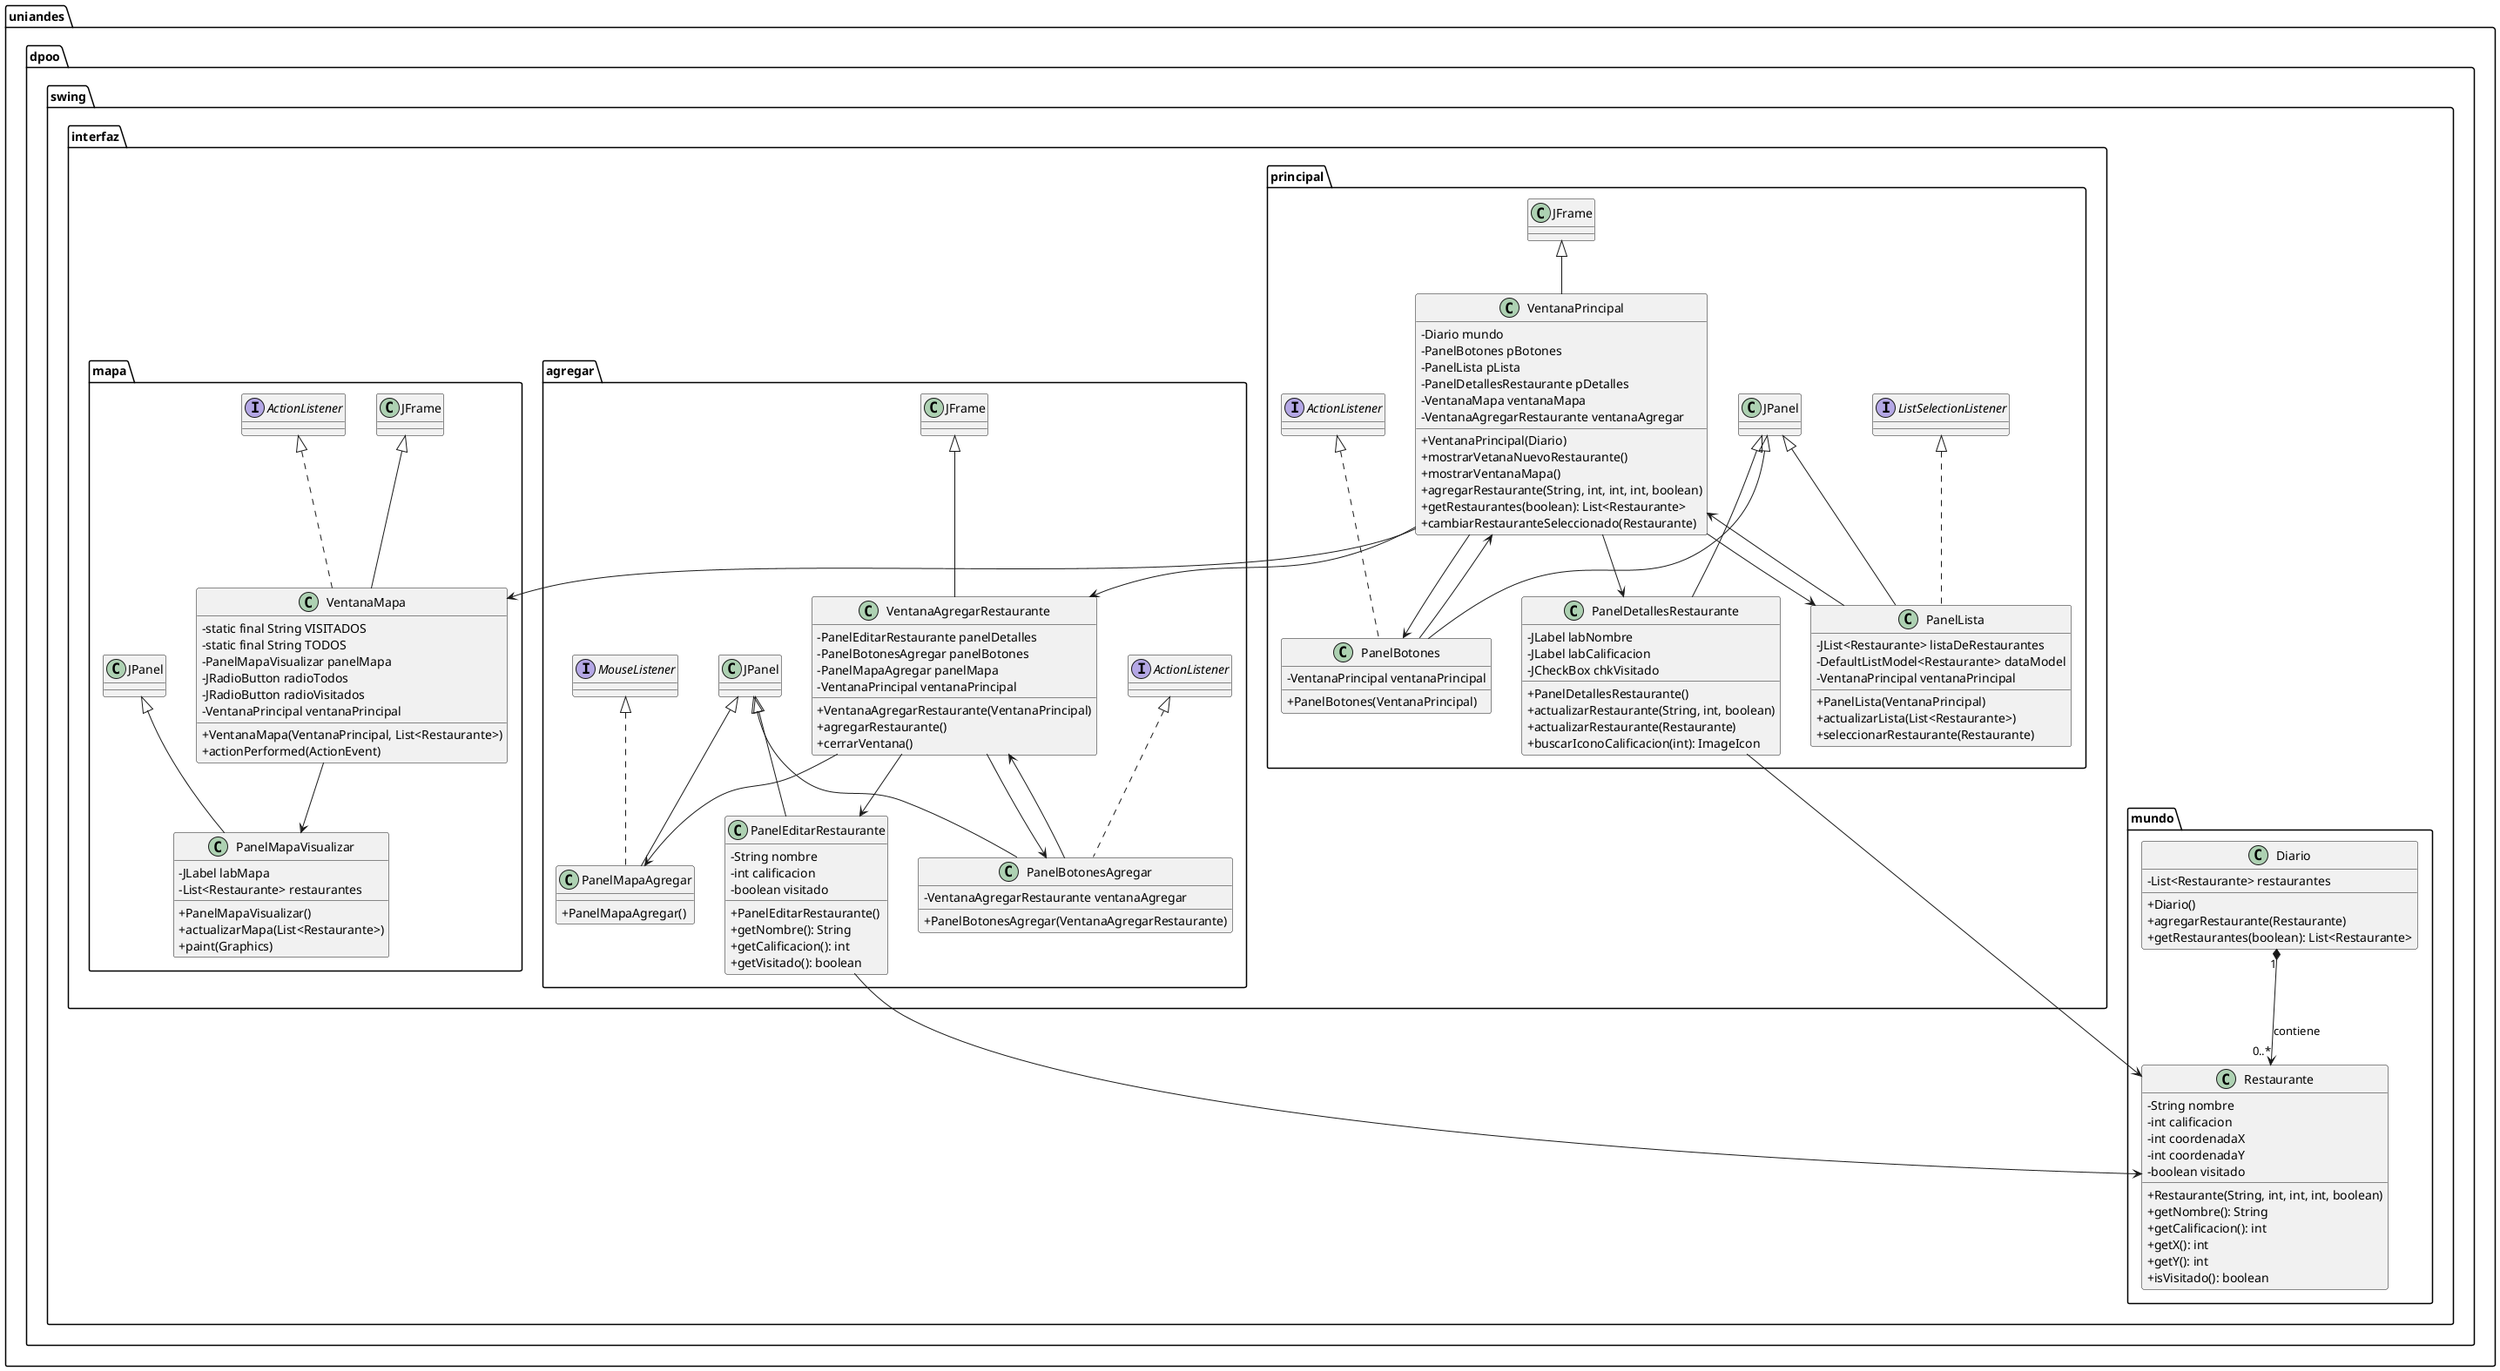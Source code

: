 @startuml
skinparam classAttributeIconSize 0

package "uniandes.dpoo.swing.mundo" {
    class Restaurante {
        - String nombre
        - int calificacion
        - int coordenadaX
        - int coordenadaY
        - boolean visitado

        + Restaurante(String, int, int, int, boolean)
        + getNombre(): String
        + getCalificacion(): int
        + getX(): int
        + getY(): int
        + isVisitado(): boolean
    }

    class Diario {
        - List<Restaurante> restaurantes

        + Diario()
        + agregarRestaurante(Restaurante)
        + getRestaurantes(boolean): List<Restaurante>
    }
}

package "uniandes.dpoo.swing.interfaz.principal" {
    class VentanaPrincipal extends JFrame {
        - Diario mundo
        - PanelBotones pBotones
        - PanelLista pLista
        - PanelDetallesRestaurante pDetalles
        - VentanaMapa ventanaMapa
        - VentanaAgregarRestaurante ventanaAgregar

        + VentanaPrincipal(Diario)
        + mostrarVetanaNuevoRestaurante()
        + mostrarVentanaMapa()
        + agregarRestaurante(String, int, int, int, boolean)
        + getRestaurantes(boolean): List<Restaurante>
        + cambiarRestauranteSeleccionado(Restaurante)
    }

    class PanelBotones extends JPanel implements ActionListener{
        - VentanaPrincipal ventanaPrincipal
        + PanelBotones(VentanaPrincipal)
    }

    class PanelLista extends JPanel implements ListSelectionListener{
        - JList<Restaurante> listaDeRestaurantes
        - DefaultListModel<Restaurante> dataModel
        - VentanaPrincipal ventanaPrincipal

        + PanelLista(VentanaPrincipal)
        + actualizarLista(List<Restaurante>)
        + seleccionarRestaurante(Restaurante)
    }

    class PanelDetallesRestaurante extends JPanel{
        - JLabel labNombre
        - JLabel labCalificacion
        - JCheckBox chkVisitado

        + PanelDetallesRestaurante()
        + actualizarRestaurante(String, int, boolean)
        + actualizarRestaurante(Restaurante)
        + buscarIconoCalificacion(int): ImageIcon
    }
}

package "uniandes.dpoo.swing.interfaz.agregar" {
    class VentanaAgregarRestaurante extends JFrame{
        - PanelEditarRestaurante panelDetalles
        - PanelBotonesAgregar panelBotones
        - PanelMapaAgregar panelMapa
        - VentanaPrincipal ventanaPrincipal

        + VentanaAgregarRestaurante(VentanaPrincipal)
        + agregarRestaurante()
        + cerrarVentana()
    }

    class PanelEditarRestaurante extends JPanel{
        - String nombre
        - int calificacion
        - boolean visitado

        + PanelEditarRestaurante()
        + getNombre(): String
        + getCalificacion(): int
        + getVisitado(): boolean
    }

    class PanelBotonesAgregar extends JPanel implements ActionListener{
        - VentanaAgregarRestaurante ventanaAgregar
        + PanelBotonesAgregar(VentanaAgregarRestaurante)
    }

    class PanelMapaAgregar extends JPanel implements MouseListener{
        + PanelMapaAgregar()
    }
}

package "uniandes.dpoo.swing.interfaz.mapa" {
    class VentanaMapa extends JFrame implements ActionListener{
        - static final String VISITADOS
        - static final String TODOS
        - PanelMapaVisualizar panelMapa
        - JRadioButton radioTodos
        - JRadioButton radioVisitados
        - VentanaPrincipal ventanaPrincipal

        + VentanaMapa(VentanaPrincipal, List<Restaurante>)
        + actionPerformed(ActionEvent)
    }

    class PanelMapaVisualizar extends JPanel{
        - JLabel labMapa
        - List<Restaurante> restaurantes

        + PanelMapaVisualizar()
        + actualizarMapa(List<Restaurante>)
        + paint(Graphics)
    }
}

' Relaciones entre las clases
VentanaPrincipal --> PanelBotones
VentanaPrincipal --> PanelLista
VentanaPrincipal --> PanelDetallesRestaurante
VentanaPrincipal --> VentanaMapa
VentanaPrincipal --> VentanaAgregarRestaurante

VentanaAgregarRestaurante --> PanelEditarRestaurante
VentanaAgregarRestaurante --> PanelBotonesAgregar
VentanaAgregarRestaurante --> PanelMapaAgregar

VentanaMapa --> PanelMapaVisualizar

PanelLista --> VentanaPrincipal
PanelBotones --> VentanaPrincipal
PanelBotonesAgregar --> VentanaAgregarRestaurante
PanelEditarRestaurante --> Restaurante

Diario "1" *--> "0..*" Restaurante : contiene
PanelDetallesRestaurante --> Restaurante
@enduml